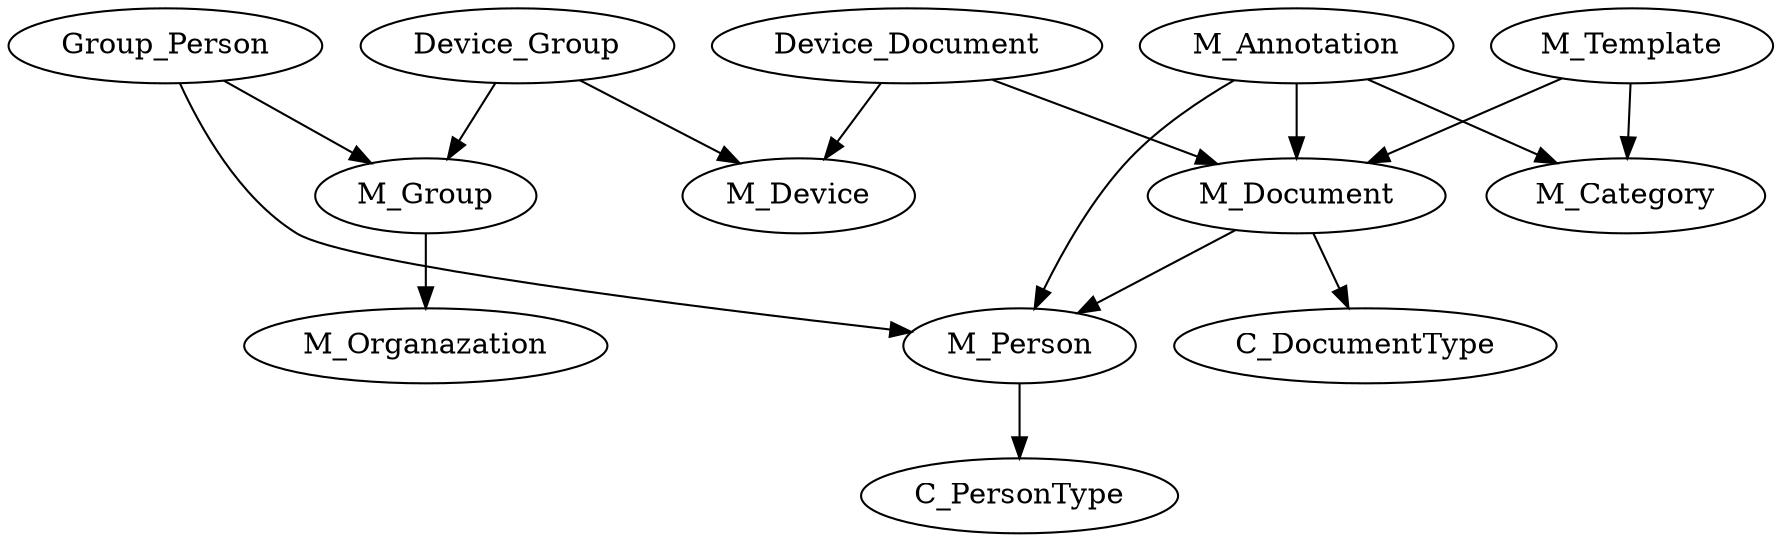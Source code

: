 digraph {
    device[label="M_Device"];
    group[label="M_Group"];
    organazation[label="M_Organazation"];
    person[label="M_Person"];
    personType[label="C_PersonType"];
    document[label="M_Document"];
    documentType[label="C_DocumentType"];
    template[label="M_Template"];
    category[label="M_Category"];
    annotation[label="M_Annotation"];

    group -> organazation;
    person -> personType;
    document -> person;
    document -> documentType;
    template -> document;
    template -> category;
    annotation -> person;
    annotation -> document;
    annotation -> category

    group_person[label="Group_Person"];
    device_group[label="Device_Group"];
    device_document[label="Device_Document"];
    group_person -> group;
    group_person -> person;
    device_group -> device;
    device_group -> group;
    device_document -> device;
    device_document -> document;
}

